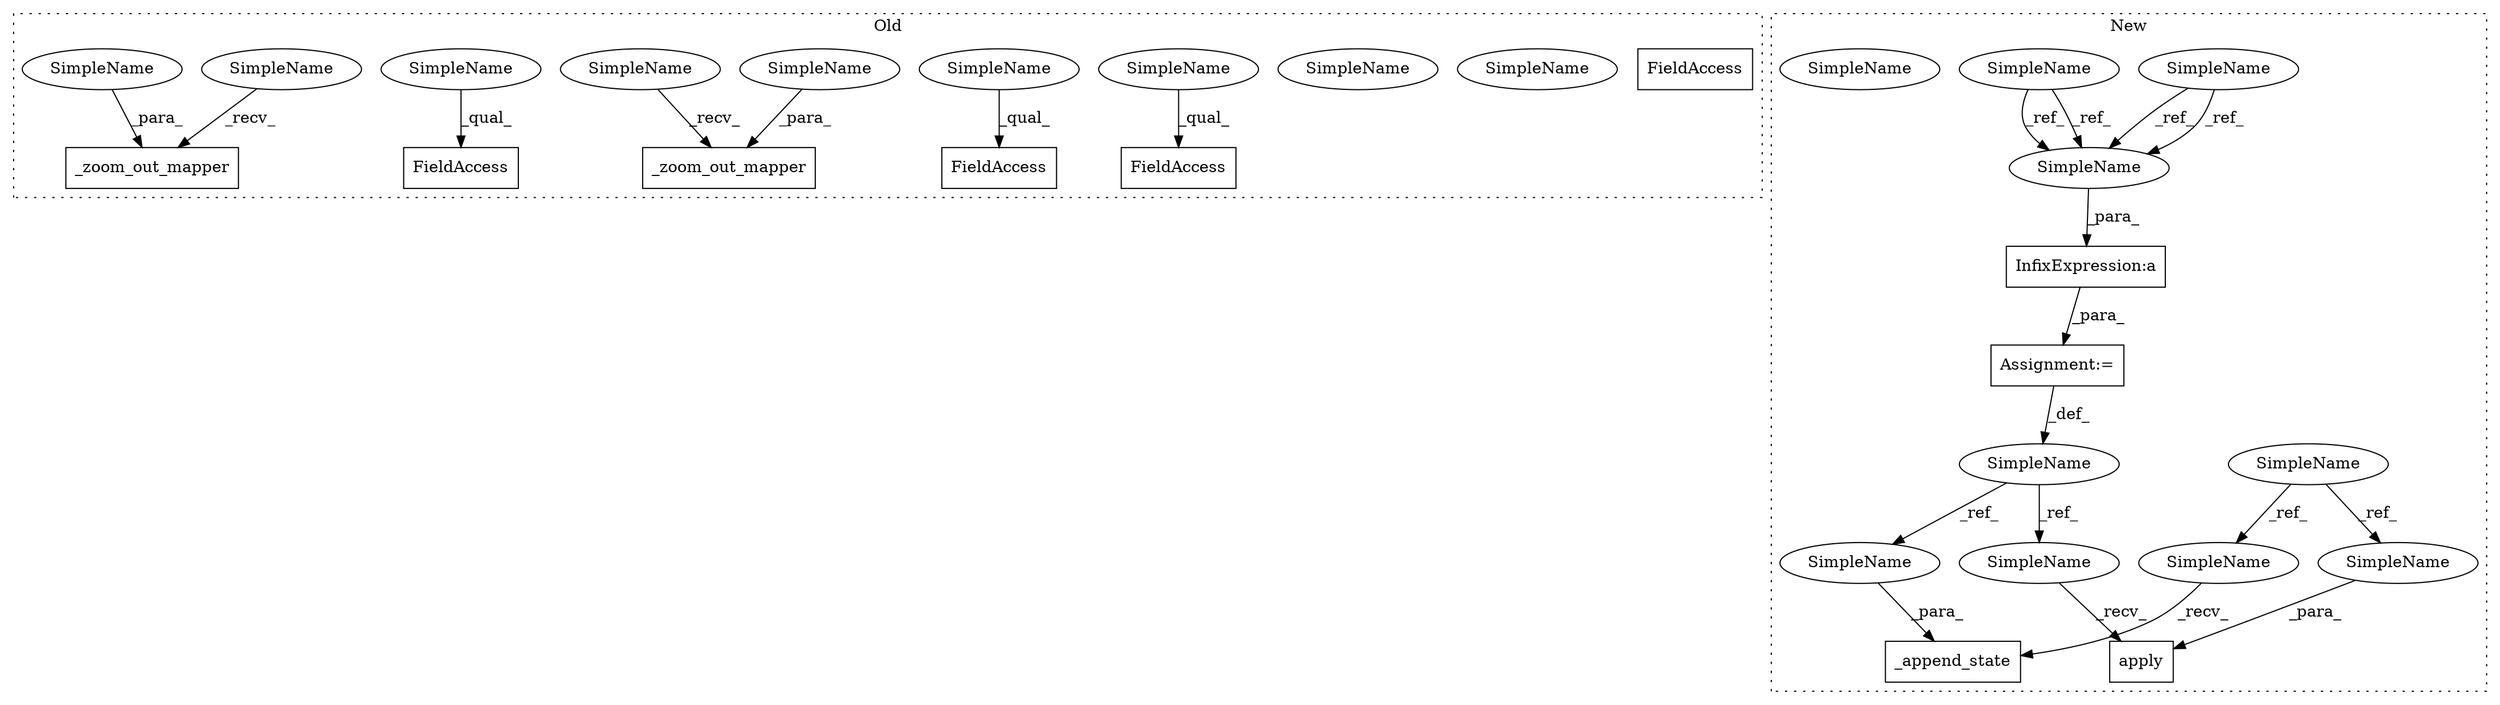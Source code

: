 digraph G {
subgraph cluster0 {
1 [label="_zoom_out_mapper" a="32" s="2902,2932" l="17,1" shape="box"];
8 [label="_zoom_out_mapper" a="32" s="3036,3066" l="17,1" shape="box"];
11 [label="FieldAccess" a="22" s="2812" l="14" shape="box"];
12 [label="FieldAccess" a="22" s="2862" l="14" shape="box"];
13 [label="FieldAccess" a="22" s="2996" l="14" shape="box"];
14 [label="FieldAccess" a="22" s="2941" l="18" shape="box"];
16 [label="SimpleName" a="42" s="2926" l="6" shape="ellipse"];
17 [label="SimpleName" a="42" s="3060" l="6" shape="ellipse"];
23 [label="SimpleName" a="42" s="2897" l="4" shape="ellipse"];
24 [label="SimpleName" a="42" s="2812" l="4" shape="ellipse"];
25 [label="SimpleName" a="42" s="2862" l="4" shape="ellipse"];
26 [label="SimpleName" a="42" s="2996" l="4" shape="ellipse"];
27 [label="SimpleName" a="42" s="3031" l="4" shape="ellipse"];
28 [label="SimpleName" a="42" s="3060" l="6" shape="ellipse"];
29 [label="SimpleName" a="42" s="2926" l="6" shape="ellipse"];
label = "Old";
style="dotted";
}
subgraph cluster1 {
2 [label="apply" a="32" s="4242,4252" l="6,1" shape="box"];
3 [label="Assignment:=" a="7" s="4104" l="1" shape="box"];
4 [label="InfixExpression:a" a="27" s="4078" l="3" shape="box"];
5 [label="SimpleName" a="42" s="3901" l="4" shape="ellipse"];
6 [label="_append_state" a="32" s="4264,4288" l="14,1" shape="box"];
7 [label="SimpleName" a="42" s="4094" l="10" shape="ellipse"];
9 [label="SimpleName" a="42" s="3970" l="6" shape="ellipse"];
10 [label="SimpleName" a="42" s="4007" l="6" shape="ellipse"];
15 [label="SimpleName" a="42" s="4081" l="6" shape="ellipse"];
18 [label="SimpleName" a="42" s="4081" l="6" shape="ellipse"];
19 [label="SimpleName" a="42" s="4278" l="10" shape="ellipse"];
20 [label="SimpleName" a="42" s="4231" l="10" shape="ellipse"];
21 [label="SimpleName" a="42" s="4248" l="4" shape="ellipse"];
22 [label="SimpleName" a="42" s="4259" l="4" shape="ellipse"];
label = "New";
style="dotted";
}
3 -> 7 [label="_def_"];
4 -> 3 [label="_para_"];
5 -> 21 [label="_ref_"];
5 -> 22 [label="_ref_"];
7 -> 19 [label="_ref_"];
7 -> 20 [label="_ref_"];
9 -> 18 [label="_ref_"];
9 -> 18 [label="_ref_"];
10 -> 18 [label="_ref_"];
10 -> 18 [label="_ref_"];
18 -> 4 [label="_para_"];
19 -> 6 [label="_para_"];
20 -> 2 [label="_recv_"];
21 -> 2 [label="_para_"];
22 -> 6 [label="_recv_"];
23 -> 1 [label="_recv_"];
24 -> 11 [label="_qual_"];
25 -> 12 [label="_qual_"];
26 -> 13 [label="_qual_"];
27 -> 8 [label="_recv_"];
28 -> 8 [label="_para_"];
29 -> 1 [label="_para_"];
}